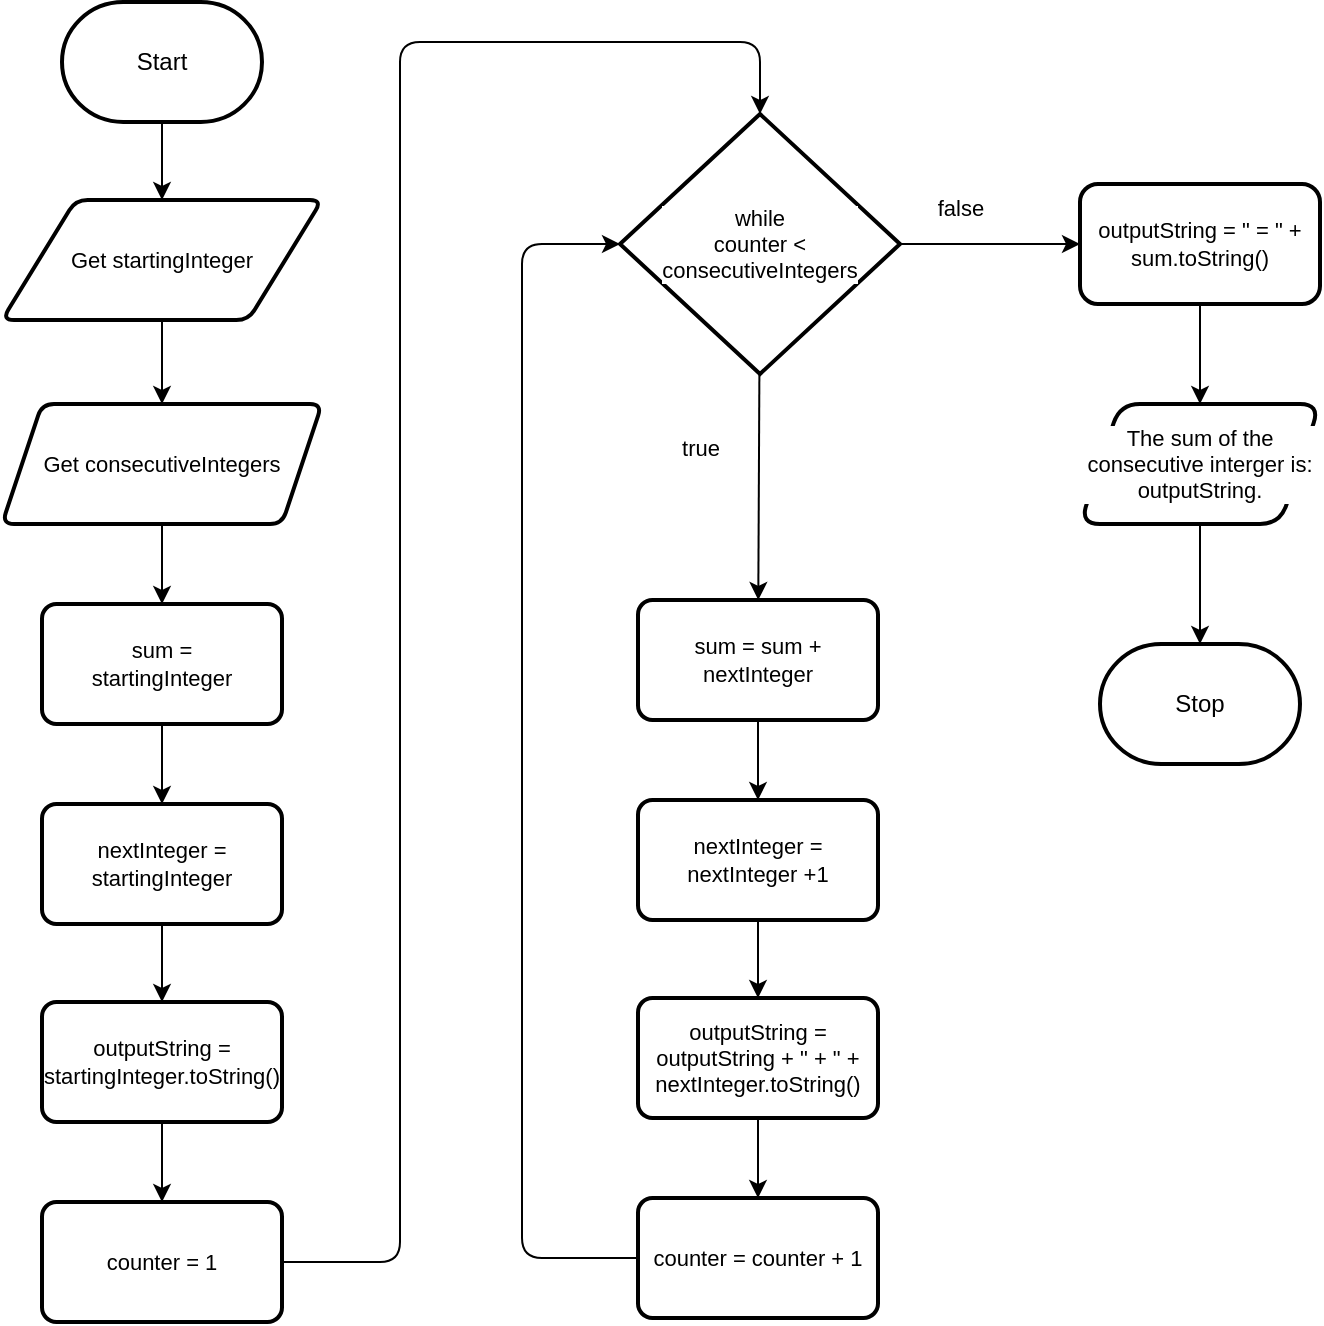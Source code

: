 <mxfile>
    <diagram id="HIP3nbAZw_EuaXWnEj3U" name="Page-1">
        <mxGraphModel dx="1326" dy="658" grid="1" gridSize="10" guides="1" tooltips="1" connect="1" arrows="1" fold="1" page="1" pageScale="1" pageWidth="850" pageHeight="1100" math="0" shadow="0">
            <root>
                <mxCell id="0"/>
                <mxCell id="1" parent="0"/>
                <mxCell id="5" value="" style="edgeStyle=orthogonalEdgeStyle;shape=connector;rounded=0;html=1;strokeColor=default;align=center;verticalAlign=middle;fontFamily=Helvetica;fontSize=11;fontColor=default;labelBackgroundColor=default;endArrow=classic;" parent="1" source="2" target="4" edge="1">
                    <mxGeometry relative="1" as="geometry"/>
                </mxCell>
                <mxCell id="2" value="Start" style="strokeWidth=2;html=1;shape=mxgraph.flowchart.terminator;whiteSpace=wrap;" parent="1" vertex="1">
                    <mxGeometry x="71" y="40" width="100" height="60" as="geometry"/>
                </mxCell>
                <mxCell id="3" value="Stop" style="strokeWidth=2;html=1;shape=mxgraph.flowchart.terminator;whiteSpace=wrap;" parent="1" vertex="1">
                    <mxGeometry x="590" y="361" width="100" height="60" as="geometry"/>
                </mxCell>
                <mxCell id="11" value="" style="edgeStyle=orthogonalEdgeStyle;shape=connector;rounded=0;html=1;strokeColor=default;align=center;verticalAlign=middle;fontFamily=Helvetica;fontSize=11;fontColor=default;labelBackgroundColor=default;endArrow=classic;" parent="1" source="4" target="10" edge="1">
                    <mxGeometry relative="1" as="geometry"/>
                </mxCell>
                <mxCell id="4" value="Get startingInteger" style="shape=parallelogram;html=1;strokeWidth=2;perimeter=parallelogramPerimeter;whiteSpace=wrap;rounded=1;arcSize=12;size=0.23;fontFamily=Helvetica;fontSize=11;fontColor=default;labelBackgroundColor=default;" parent="1" vertex="1">
                    <mxGeometry x="41" y="139" width="160" height="60" as="geometry"/>
                </mxCell>
                <mxCell id="37" value="" style="edgeStyle=none;html=1;" parent="1" source="9" target="31" edge="1">
                    <mxGeometry relative="1" as="geometry"/>
                </mxCell>
                <mxCell id="45" value="" style="edgeStyle=orthogonalEdgeStyle;shape=connector;rounded=1;html=1;strokeColor=default;align=center;verticalAlign=middle;fontFamily=Helvetica;fontSize=11;fontColor=default;labelBackgroundColor=default;endArrow=classic;" parent="1" source="9" target="44" edge="1">
                    <mxGeometry relative="1" as="geometry"/>
                </mxCell>
                <mxCell id="9" value="while&lt;div&gt;counter &amp;lt;&lt;/div&gt;&lt;div&gt;consecutiveIntegers&lt;/div&gt;" style="strokeWidth=2;html=1;shape=mxgraph.flowchart.decision;whiteSpace=wrap;fontFamily=Helvetica;fontSize=11;fontColor=default;labelBackgroundColor=default;" parent="1" vertex="1">
                    <mxGeometry x="350" y="96" width="140" height="130" as="geometry"/>
                </mxCell>
                <mxCell id="13" value="" style="edgeStyle=orthogonalEdgeStyle;shape=connector;rounded=0;html=1;strokeColor=default;align=center;verticalAlign=middle;fontFamily=Helvetica;fontSize=11;fontColor=default;labelBackgroundColor=default;endArrow=classic;" parent="1" source="10" target="12" edge="1">
                    <mxGeometry relative="1" as="geometry"/>
                </mxCell>
                <mxCell id="10" value="Get consecutiveIntegers" style="shape=parallelogram;perimeter=parallelogramPerimeter;whiteSpace=wrap;html=1;fixedSize=1;fontSize=11;strokeWidth=2;rounded=1;arcSize=12;labelBackgroundColor=default;" parent="1" vertex="1">
                    <mxGeometry x="41" y="241" width="160" height="60" as="geometry"/>
                </mxCell>
                <mxCell id="23" value="" style="edgeStyle=none;html=1;" parent="1" source="12" target="22" edge="1">
                    <mxGeometry relative="1" as="geometry"/>
                </mxCell>
                <mxCell id="12" value="sum =&lt;div&gt;startingInteger&lt;/div&gt;" style="rounded=1;whiteSpace=wrap;html=1;fontSize=11;strokeWidth=2;arcSize=12;labelBackgroundColor=default;" parent="1" vertex="1">
                    <mxGeometry x="61" y="341" width="120" height="60" as="geometry"/>
                </mxCell>
                <mxCell id="25" value="" style="edgeStyle=none;html=1;" parent="1" source="22" target="24" edge="1">
                    <mxGeometry relative="1" as="geometry"/>
                </mxCell>
                <mxCell id="22" value="nextInteger =&lt;div&gt;startingInteger&lt;/div&gt;" style="rounded=1;whiteSpace=wrap;html=1;fontSize=11;strokeWidth=2;arcSize=12;labelBackgroundColor=default;" parent="1" vertex="1">
                    <mxGeometry x="61" y="441" width="120" height="60" as="geometry"/>
                </mxCell>
                <mxCell id="27" value="" style="edgeStyle=none;html=1;" parent="1" source="24" target="26" edge="1">
                    <mxGeometry relative="1" as="geometry"/>
                </mxCell>
                <mxCell id="24" value="outputString =&lt;div&gt;startingInteger.toString()&lt;/div&gt;" style="rounded=1;whiteSpace=wrap;html=1;fontSize=11;strokeWidth=2;arcSize=12;labelBackgroundColor=default;" parent="1" vertex="1">
                    <mxGeometry x="61" y="540" width="120" height="60" as="geometry"/>
                </mxCell>
                <mxCell id="29" value="" style="edgeStyle=orthogonalEdgeStyle;html=1;entryX=0.5;entryY=0;entryDx=0;entryDy=0;entryPerimeter=0;exitX=1;exitY=0.5;exitDx=0;exitDy=0;" parent="1" source="26" target="9" edge="1">
                    <mxGeometry relative="1" as="geometry">
                        <mxPoint x="251" y="670" as="targetPoint"/>
                        <Array as="points">
                            <mxPoint x="240" y="670"/>
                            <mxPoint x="240" y="60"/>
                            <mxPoint x="420" y="60"/>
                        </Array>
                    </mxGeometry>
                </mxCell>
                <mxCell id="26" value="counter = 1" style="rounded=1;whiteSpace=wrap;html=1;fontSize=11;strokeWidth=2;arcSize=12;labelBackgroundColor=default;" parent="1" vertex="1">
                    <mxGeometry x="61" y="640" width="120" height="60" as="geometry"/>
                </mxCell>
                <mxCell id="30" value="" style="edgeStyle=none;html=1;" parent="1" source="31" target="33" edge="1">
                    <mxGeometry relative="1" as="geometry"/>
                </mxCell>
                <mxCell id="31" value="sum = sum +&lt;div&gt;nextInteger&lt;/div&gt;" style="rounded=1;whiteSpace=wrap;html=1;fontSize=11;strokeWidth=2;arcSize=12;labelBackgroundColor=default;" parent="1" vertex="1">
                    <mxGeometry x="359" y="339" width="120" height="60" as="geometry"/>
                </mxCell>
                <mxCell id="32" value="" style="edgeStyle=none;html=1;" parent="1" source="33" target="35" edge="1">
                    <mxGeometry relative="1" as="geometry"/>
                </mxCell>
                <mxCell id="33" value="nextInteger =&lt;div&gt;&lt;span style=&quot;color: rgb(0, 0, 0);&quot;&gt;nextInteger +1&lt;/span&gt;&lt;/div&gt;" style="rounded=1;whiteSpace=wrap;html=1;fontSize=11;strokeWidth=2;arcSize=12;labelBackgroundColor=default;" parent="1" vertex="1">
                    <mxGeometry x="359" y="439" width="120" height="60" as="geometry"/>
                </mxCell>
                <mxCell id="34" value="" style="edgeStyle=none;html=1;" parent="1" source="35" target="36" edge="1">
                    <mxGeometry relative="1" as="geometry"/>
                </mxCell>
                <mxCell id="35" value="outputString =&lt;div&gt;&lt;span style=&quot;background-color: light-dark(#ffffff, var(--ge-dark-color, #121212));&quot;&gt;&lt;font color=&quot;#000000&quot;&gt;outputString + &quot; + &quot; +&lt;/font&gt;&lt;/span&gt;&lt;/div&gt;&lt;div&gt;&lt;span style=&quot;background-color: light-dark(#ffffff, var(--ge-dark-color, #121212));&quot;&gt;nextInteger.toString()&lt;/span&gt;&lt;/div&gt;" style="rounded=1;whiteSpace=wrap;html=1;fontSize=11;strokeWidth=2;arcSize=12;labelBackgroundColor=default;" parent="1" vertex="1">
                    <mxGeometry x="359" y="538" width="120" height="60" as="geometry"/>
                </mxCell>
                <mxCell id="41" value="" style="edgeStyle=orthogonalEdgeStyle;shape=connector;rounded=1;html=1;strokeColor=default;align=center;verticalAlign=middle;fontFamily=Helvetica;fontSize=11;fontColor=default;labelBackgroundColor=default;endArrow=classic;entryX=0;entryY=0.5;entryDx=0;entryDy=0;entryPerimeter=0;" parent="1" source="36" target="9" edge="1">
                    <mxGeometry relative="1" as="geometry">
                        <mxPoint x="300" y="160" as="targetPoint"/>
                        <Array as="points">
                            <mxPoint x="301" y="668"/>
                            <mxPoint x="301" y="161"/>
                        </Array>
                    </mxGeometry>
                </mxCell>
                <mxCell id="36" value="counter = counter + 1" style="rounded=1;whiteSpace=wrap;html=1;fontSize=11;strokeWidth=2;arcSize=12;labelBackgroundColor=default;" parent="1" vertex="1">
                    <mxGeometry x="359" y="638" width="120" height="60" as="geometry"/>
                </mxCell>
                <mxCell id="47" value="" style="edgeStyle=orthogonalEdgeStyle;shape=connector;rounded=1;html=1;strokeColor=default;align=center;verticalAlign=middle;fontFamily=Helvetica;fontSize=11;fontColor=default;labelBackgroundColor=default;endArrow=classic;" parent="1" source="44" target="46" edge="1">
                    <mxGeometry relative="1" as="geometry"/>
                </mxCell>
                <mxCell id="44" value="outputString = &quot; = &quot; +&lt;div&gt;sum.toString()&lt;/div&gt;" style="rounded=1;whiteSpace=wrap;html=1;fontSize=11;strokeWidth=2;labelBackgroundColor=default;" parent="1" vertex="1">
                    <mxGeometry x="580" y="131" width="120" height="60" as="geometry"/>
                </mxCell>
                <mxCell id="48" value="" style="edgeStyle=orthogonalEdgeStyle;shape=connector;rounded=1;html=1;strokeColor=default;align=center;verticalAlign=middle;fontFamily=Helvetica;fontSize=11;fontColor=default;labelBackgroundColor=default;endArrow=classic;" parent="1" source="46" target="3" edge="1">
                    <mxGeometry relative="1" as="geometry"/>
                </mxCell>
                <mxCell id="46" value="The sum of the consecutive interger is:&lt;div&gt;outputString.&lt;/div&gt;" style="shape=parallelogram;perimeter=parallelogramPerimeter;whiteSpace=wrap;html=1;fixedSize=1;fontSize=11;rounded=1;strokeWidth=2;labelBackgroundColor=default;" parent="1" vertex="1">
                    <mxGeometry x="580" y="241" width="120" height="60" as="geometry"/>
                </mxCell>
                <mxCell id="49" value="true" style="text;html=1;align=center;verticalAlign=middle;resizable=0;points=[];autosize=1;strokeColor=none;fillColor=none;fontFamily=Helvetica;fontSize=11;fontColor=default;labelBackgroundColor=default;" parent="1" vertex="1">
                    <mxGeometry x="370" y="248" width="40" height="30" as="geometry"/>
                </mxCell>
                <mxCell id="50" value="false" style="text;html=1;align=center;verticalAlign=middle;resizable=0;points=[];autosize=1;strokeColor=none;fillColor=none;fontFamily=Helvetica;fontSize=11;fontColor=default;labelBackgroundColor=default;" parent="1" vertex="1">
                    <mxGeometry x="495" y="128" width="50" height="30" as="geometry"/>
                </mxCell>
            </root>
        </mxGraphModel>
    </diagram>
</mxfile>